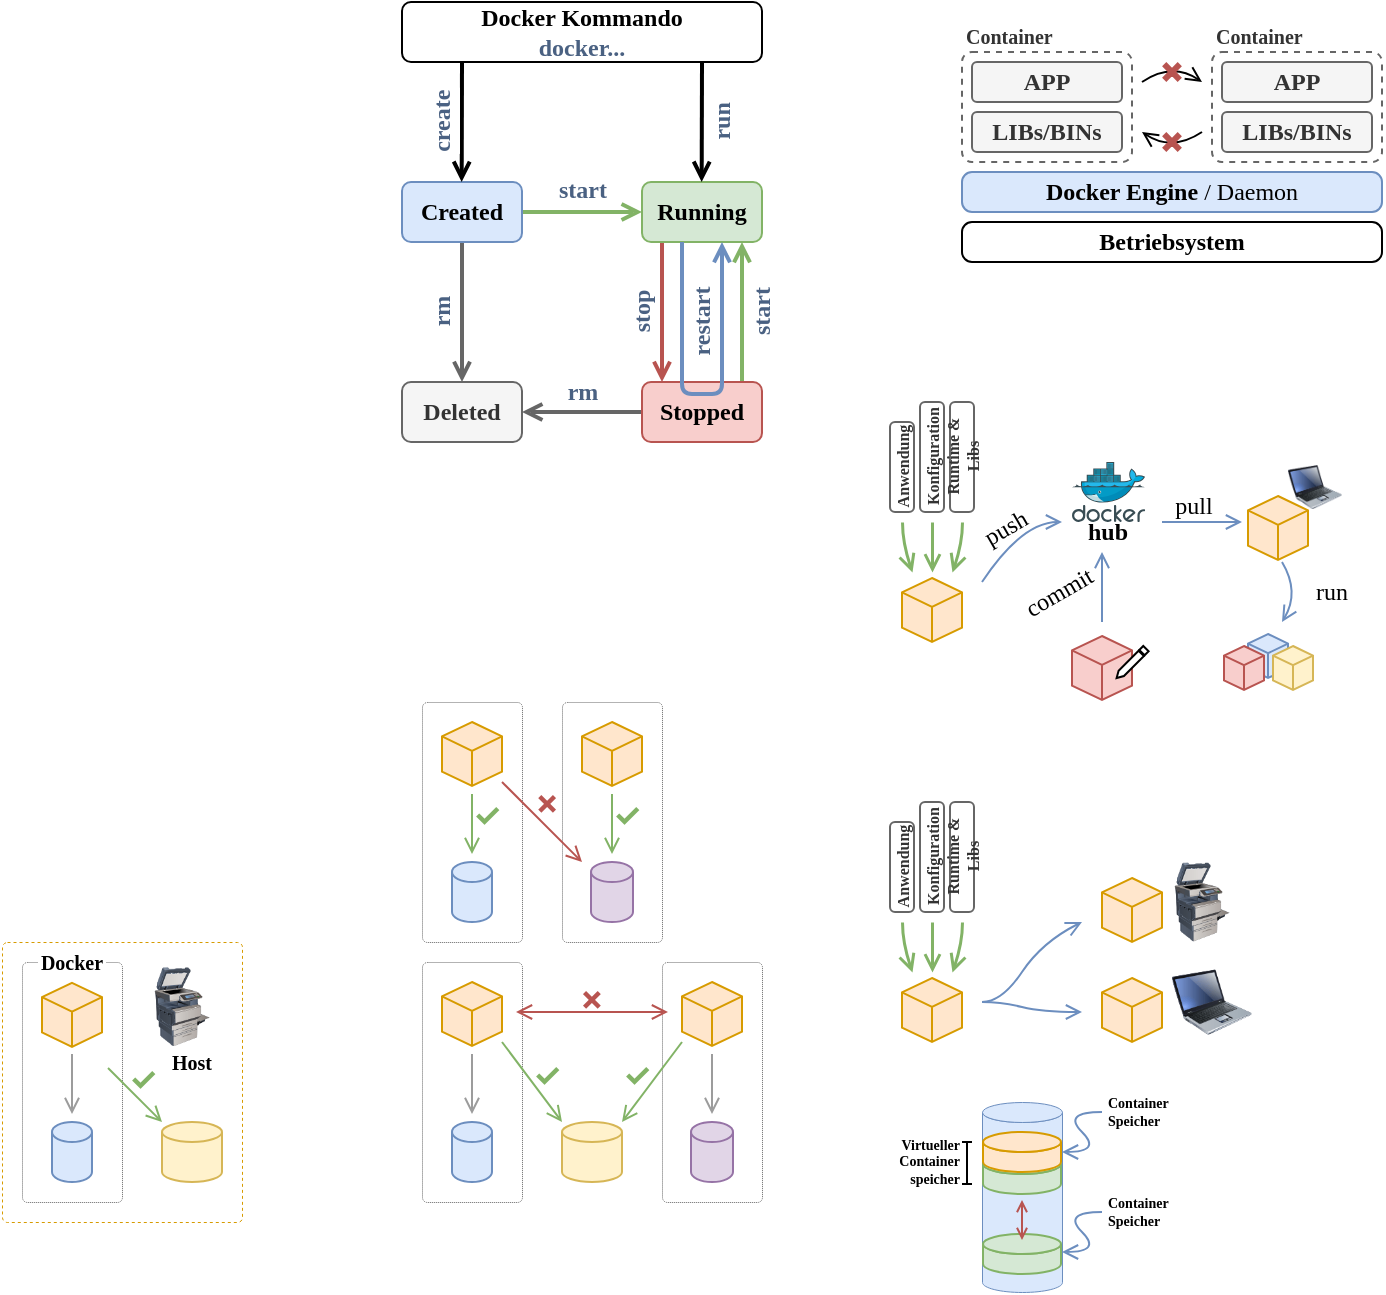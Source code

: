 <mxfile version="22.1.2" type="device">
  <diagram name="Page-1" id="T9DbqQ0l3a-wbazNzE9M">
    <mxGraphModel dx="199" dy="188" grid="1" gridSize="10" guides="1" tooltips="1" connect="1" arrows="1" fold="1" page="1" pageScale="1" pageWidth="827" pageHeight="1169" math="0" shadow="0">
      <root>
        <mxCell id="0" />
        <mxCell id="1" parent="0" />
        <mxCell id="4AjegcN65vs8UPVnFzmF-49" value="" style="rounded=1;whiteSpace=wrap;html=1;absoluteArcSize=1;arcSize=5;fillColor=none;fontColor=#333333;strokeColor=#666666;dashed=1;dashPattern=1 1;strokeWidth=0.5;" parent="1" vertex="1">
          <mxGeometry x="320" y="470" width="50" height="120" as="geometry" />
        </mxCell>
        <mxCell id="4AjegcN65vs8UPVnFzmF-50" value="" style="rounded=1;whiteSpace=wrap;html=1;absoluteArcSize=1;arcSize=5;fillColor=none;fontColor=#333333;strokeColor=#666666;dashed=1;dashPattern=1 1;strokeWidth=0.5;" parent="1" vertex="1">
          <mxGeometry x="390" y="470" width="50" height="120" as="geometry" />
        </mxCell>
        <mxCell id="o9zueM5k1hmuHPY0Ogje-10" value="&lt;b style=&quot;font-size: 12px;&quot;&gt;rm&lt;/b&gt;" style="edgeStyle=orthogonalEdgeStyle;shape=connector;rounded=0;orthogonalLoop=1;jettySize=auto;html=1;labelBackgroundColor=default;strokeColor=#666666;align=center;verticalAlign=middle;fontFamily=Inconsolata;fontSize=12;fontColor=#4A6182;endArrow=open;endFill=0;horizontal=0;strokeWidth=2;labelBorderColor=#FFFFFF;fillColor=#f5f5f5;" parent="1" source="o9zueM5k1hmuHPY0Ogje-4" target="o9zueM5k1hmuHPY0Ogje-6" edge="1">
          <mxGeometry y="-10" relative="1" as="geometry">
            <mxPoint as="offset" />
          </mxGeometry>
        </mxCell>
        <mxCell id="o9zueM5k1hmuHPY0Ogje-11" value="&lt;b style=&quot;font-size: 12px;&quot;&gt;start&lt;/b&gt;" style="edgeStyle=orthogonalEdgeStyle;shape=connector;rounded=0;orthogonalLoop=1;jettySize=auto;html=1;labelBackgroundColor=default;strokeColor=#82b366;align=center;verticalAlign=middle;fontFamily=Inconsolata;fontSize=12;fontColor=#4A6182;endArrow=open;endFill=0;strokeWidth=2;labelBorderColor=#FFFFFF;fillColor=#d5e8d4;" parent="1" source="o9zueM5k1hmuHPY0Ogje-4" target="o9zueM5k1hmuHPY0Ogje-5" edge="1">
          <mxGeometry y="11" relative="1" as="geometry">
            <mxPoint as="offset" />
          </mxGeometry>
        </mxCell>
        <mxCell id="o9zueM5k1hmuHPY0Ogje-4" value="Created" style="rounded=1;whiteSpace=wrap;html=1;fillColor=#dae8fc;strokeColor=#6c8ebf;fontFamily=Alegreya Sans;fontStyle=1" parent="1" vertex="1">
          <mxGeometry x="310" y="210" width="60" height="30" as="geometry" />
        </mxCell>
        <mxCell id="o9zueM5k1hmuHPY0Ogje-12" value="&lt;b style=&quot;font-size: 12px;&quot;&gt;stop&lt;/b&gt;" style="edgeStyle=orthogonalEdgeStyle;shape=connector;rounded=0;orthogonalLoop=1;jettySize=auto;html=1;labelBackgroundColor=default;strokeColor=#b85450;align=center;verticalAlign=middle;fontFamily=Inconsolata;fontSize=12;fontColor=#4A6182;endArrow=open;endFill=0;strokeWidth=2;horizontal=0;labelBorderColor=#FFFFFF;fillColor=#f8cecc;" parent="1" source="o9zueM5k1hmuHPY0Ogje-5" target="o9zueM5k1hmuHPY0Ogje-7" edge="1">
          <mxGeometry y="-10" relative="1" as="geometry">
            <Array as="points">
              <mxPoint x="440" y="290" />
              <mxPoint x="440" y="290" />
            </Array>
            <mxPoint as="offset" />
          </mxGeometry>
        </mxCell>
        <mxCell id="o9zueM5k1hmuHPY0Ogje-5" value="Running" style="rounded=1;whiteSpace=wrap;html=1;fillColor=#d5e8d4;strokeColor=#82b366;fontFamily=Alegreya Sans;fontStyle=1" parent="1" vertex="1">
          <mxGeometry x="430" y="210" width="60" height="30" as="geometry" />
        </mxCell>
        <mxCell id="o9zueM5k1hmuHPY0Ogje-6" value="Deleted" style="rounded=1;whiteSpace=wrap;html=1;fillColor=#f5f5f5;fontColor=#333333;strokeColor=#666666;fontFamily=Alegreya Sans;fontStyle=1" parent="1" vertex="1">
          <mxGeometry x="310" y="310" width="60" height="30" as="geometry" />
        </mxCell>
        <mxCell id="o9zueM5k1hmuHPY0Ogje-8" value="&lt;font face=&quot;Inconsolata&quot; style=&quot;font-size: 12px;&quot;&gt;rm&lt;/font&gt;" style="edgeStyle=orthogonalEdgeStyle;rounded=0;orthogonalLoop=1;jettySize=auto;html=1;endArrow=open;endFill=0;fontStyle=1;fontColor=#4A6182;fontSize=12;strokeWidth=2;labelBorderColor=#FFFFFF;fillColor=#f5f5f5;strokeColor=#666666;" parent="1" source="o9zueM5k1hmuHPY0Ogje-7" target="o9zueM5k1hmuHPY0Ogje-6" edge="1">
          <mxGeometry y="-10" relative="1" as="geometry">
            <mxPoint as="offset" />
          </mxGeometry>
        </mxCell>
        <mxCell id="o9zueM5k1hmuHPY0Ogje-14" value="&lt;b style=&quot;font-size: 12px;&quot;&gt;start&lt;/b&gt;" style="edgeStyle=orthogonalEdgeStyle;shape=connector;rounded=0;orthogonalLoop=1;jettySize=auto;html=1;labelBackgroundColor=default;strokeColor=#82b366;align=center;verticalAlign=middle;fontFamily=Inconsolata;fontSize=12;fontColor=#4A6182;endArrow=open;endFill=0;strokeWidth=2;horizontal=0;labelBorderColor=#FFFFFF;fillColor=#d5e8d4;" parent="1" source="o9zueM5k1hmuHPY0Ogje-7" target="o9zueM5k1hmuHPY0Ogje-5" edge="1">
          <mxGeometry y="-10" relative="1" as="geometry">
            <Array as="points">
              <mxPoint x="480" y="300" />
              <mxPoint x="480" y="300" />
            </Array>
            <mxPoint as="offset" />
          </mxGeometry>
        </mxCell>
        <mxCell id="o9zueM5k1hmuHPY0Ogje-7" value="Stopped" style="rounded=1;whiteSpace=wrap;html=1;fillColor=#f8cecc;strokeColor=#b85450;fontFamily=Alegreya Sans;fontStyle=1" parent="1" vertex="1">
          <mxGeometry x="430" y="310" width="60" height="30" as="geometry" />
        </mxCell>
        <mxCell id="o9zueM5k1hmuHPY0Ogje-15" value="&lt;b style=&quot;font-size: 12px;&quot;&gt;restart&lt;/b&gt;" style="edgeStyle=orthogonalEdgeStyle;shape=connector;rounded=1;orthogonalLoop=1;jettySize=auto;html=1;labelBackgroundColor=none;strokeColor=#6c8ebf;align=center;verticalAlign=middle;fontFamily=Inconsolata;fontSize=12;fontColor=#4A6182;endArrow=open;endFill=0;arcSize=10;horizontal=0;fillColor=#dae8fc;strokeWidth=2;labelBorderColor=#FFFFFF;" parent="1" edge="1">
          <mxGeometry x="0.535" y="10" relative="1" as="geometry">
            <mxPoint x="450" y="240" as="sourcePoint" />
            <mxPoint x="470" y="240" as="targetPoint" />
            <Array as="points">
              <mxPoint x="450" y="316" />
              <mxPoint x="470" y="316" />
            </Array>
            <mxPoint as="offset" />
          </mxGeometry>
        </mxCell>
        <mxCell id="o9zueM5k1hmuHPY0Ogje-17" value="&lt;b style=&quot;font-size: 12px;&quot;&gt;create&lt;/b&gt;" style="shape=connector;rounded=0;orthogonalLoop=1;jettySize=auto;html=1;labelBackgroundColor=default;strokeColor=default;align=center;verticalAlign=middle;fontFamily=Inconsolata;fontSize=12;fontColor=#4A6182;endArrow=open;endFill=0;horizontal=0;strokeWidth=2;labelBorderColor=#FFFFFF;" parent="1" edge="1">
          <mxGeometry x="0.001" y="-10" relative="1" as="geometry">
            <mxPoint x="340" y="150" as="sourcePoint" />
            <mxPoint x="339.83" y="210" as="targetPoint" />
            <mxPoint as="offset" />
          </mxGeometry>
        </mxCell>
        <mxCell id="o9zueM5k1hmuHPY0Ogje-18" value="&lt;b style=&quot;font-size: 12px;&quot;&gt;run&lt;/b&gt;" style="shape=connector;rounded=0;orthogonalLoop=1;jettySize=auto;html=1;labelBackgroundColor=default;strokeColor=default;align=center;verticalAlign=middle;fontFamily=Inconsolata;fontSize=12;fontColor=#4A6182;endArrow=open;endFill=0;horizontal=0;strokeWidth=2;labelBorderColor=#FFFFFF;" parent="1" edge="1">
          <mxGeometry x="-0.001" y="10" relative="1" as="geometry">
            <mxPoint x="460" y="150" as="sourcePoint" />
            <mxPoint x="459.83" y="210" as="targetPoint" />
            <mxPoint as="offset" />
          </mxGeometry>
        </mxCell>
        <mxCell id="o9zueM5k1hmuHPY0Ogje-19" value="Docker Kommando&lt;br&gt;&lt;font color=&quot;#4a6182&quot; style=&quot;&quot; face=&quot;Inconsolata&quot;&gt;docker...&lt;/font&gt;" style="rounded=1;whiteSpace=wrap;html=1;fontStyle=1;fontFamily=Alegreya Sans;" parent="1" vertex="1">
          <mxGeometry x="310" y="120" width="180" height="30" as="geometry" />
        </mxCell>
        <mxCell id="-vL8mmux3KOwtyKGyGx7-1" value="Docker Engine&lt;span style=&quot;font-weight: normal;&quot;&gt; / Daemon&lt;/span&gt;" style="rounded=1;whiteSpace=wrap;html=1;fontStyle=1;fontFamily=Alegreya Sans;absoluteArcSize=1;arcSize=10;fillColor=#dae8fc;strokeColor=#6c8ebf;" parent="1" vertex="1">
          <mxGeometry x="590" y="205" width="210" height="20" as="geometry" />
        </mxCell>
        <mxCell id="-vL8mmux3KOwtyKGyGx7-4" value="Betriebsystem" style="rounded=1;whiteSpace=wrap;html=1;fontStyle=1;fontFamily=Alegreya Sans;absoluteArcSize=1;arcSize=10;" parent="1" vertex="1">
          <mxGeometry x="590" y="230" width="210" height="20" as="geometry" />
        </mxCell>
        <mxCell id="-vL8mmux3KOwtyKGyGx7-7" value="Container" style="rounded=1;whiteSpace=wrap;html=1;fontStyle=1;fontFamily=Alegreya Sans;absoluteArcSize=1;arcSize=10;fillColor=none;fontColor=#333333;strokeColor=#666666;dashed=1;align=left;verticalAlign=top;spacingBottom=0;spacingTop=-20;fontSize=10;" parent="1" vertex="1">
          <mxGeometry x="715" y="145" width="85" height="55" as="geometry" />
        </mxCell>
        <mxCell id="-vL8mmux3KOwtyKGyGx7-8" value="APP" style="rounded=1;whiteSpace=wrap;html=1;fontStyle=1;fontFamily=Alegreya Sans;absoluteArcSize=1;arcSize=5;fillColor=#f5f5f5;strokeColor=#666666;fontColor=#333333;" parent="1" vertex="1">
          <mxGeometry x="720" y="150" width="75" height="20" as="geometry" />
        </mxCell>
        <mxCell id="-vL8mmux3KOwtyKGyGx7-9" value="LIBs/BINs" style="rounded=1;whiteSpace=wrap;html=1;fontStyle=1;fontFamily=Alegreya Sans;absoluteArcSize=1;arcSize=5;fillColor=#f5f5f5;strokeColor=#666666;fontColor=#333333;" parent="1" vertex="1">
          <mxGeometry x="720" y="175" width="75" height="20" as="geometry" />
        </mxCell>
        <mxCell id="-vL8mmux3KOwtyKGyGx7-18" value="Container" style="rounded=1;whiteSpace=wrap;html=1;fontStyle=1;fontFamily=Alegreya Sans;absoluteArcSize=1;arcSize=10;fillColor=none;fontColor=#333333;strokeColor=#666666;dashed=1;align=left;verticalAlign=top;spacingBottom=0;spacingTop=-20;fontSize=10;" parent="1" vertex="1">
          <mxGeometry x="590" y="145" width="85" height="55" as="geometry" />
        </mxCell>
        <mxCell id="-vL8mmux3KOwtyKGyGx7-19" value="APP" style="rounded=1;whiteSpace=wrap;html=1;fontStyle=1;fontFamily=Alegreya Sans;absoluteArcSize=1;arcSize=5;fillColor=#f5f5f5;strokeColor=#666666;fontColor=#333333;" parent="1" vertex="1">
          <mxGeometry x="595" y="150" width="75" height="20" as="geometry" />
        </mxCell>
        <mxCell id="-vL8mmux3KOwtyKGyGx7-20" value="LIBs/BINs" style="rounded=1;whiteSpace=wrap;html=1;fontStyle=1;fontFamily=Alegreya Sans;absoluteArcSize=1;arcSize=5;fillColor=#f5f5f5;strokeColor=#666666;fontColor=#333333;" parent="1" vertex="1">
          <mxGeometry x="595" y="175" width="75" height="20" as="geometry" />
        </mxCell>
        <mxCell id="-vL8mmux3KOwtyKGyGx7-21" value="" style="endArrow=open;html=1;endFill=0;curved=1;" parent="1" edge="1">
          <mxGeometry width="50" height="50" relative="1" as="geometry">
            <mxPoint x="680" y="160" as="sourcePoint" />
            <mxPoint x="710" y="160" as="targetPoint" />
            <Array as="points">
              <mxPoint x="695" y="150" />
            </Array>
          </mxGeometry>
        </mxCell>
        <mxCell id="-vL8mmux3KOwtyKGyGx7-22" value="" style="endArrow=open;html=1;endFill=0;curved=1;" parent="1" edge="1">
          <mxGeometry width="50" height="50" relative="1" as="geometry">
            <mxPoint x="710" y="185" as="sourcePoint" />
            <mxPoint x="680" y="185" as="targetPoint" />
            <Array as="points">
              <mxPoint x="695" y="195" />
            </Array>
          </mxGeometry>
        </mxCell>
        <mxCell id="-vL8mmux3KOwtyKGyGx7-24" value="" style="shape=cross;whiteSpace=wrap;html=1;fillColor=#B85450;strokeColor=#B85450;rotation=-45;" parent="1" vertex="1">
          <mxGeometry x="690" y="150" width="10" height="10" as="geometry" />
        </mxCell>
        <mxCell id="-vL8mmux3KOwtyKGyGx7-25" value="" style="shape=cross;whiteSpace=wrap;html=1;fillColor=#B85450;strokeColor=#B85450;rotation=-45;" parent="1" vertex="1">
          <mxGeometry x="690" y="185" width="10" height="10" as="geometry" />
        </mxCell>
        <mxCell id="-vL8mmux3KOwtyKGyGx7-26" value="" style="html=1;whiteSpace=wrap;shape=isoCube2;backgroundOutline=1;isoAngle=15;fillColor=#ffe6cc;strokeColor=#d79b00;" parent="1" vertex="1">
          <mxGeometry x="560" y="408" width="30" height="32" as="geometry" />
        </mxCell>
        <mxCell id="-vL8mmux3KOwtyKGyGx7-31" value="" style="endArrow=open;html=1;endFill=0;curved=1;fillColor=#d5e8d4;strokeColor=#82b366;strokeWidth=1.5;" parent="1" edge="1">
          <mxGeometry width="50" height="50" relative="1" as="geometry">
            <mxPoint x="560" y="380" as="sourcePoint" />
            <mxPoint x="565" y="405" as="targetPoint" />
            <Array as="points">
              <mxPoint x="560" y="390" />
            </Array>
          </mxGeometry>
        </mxCell>
        <mxCell id="-vL8mmux3KOwtyKGyGx7-32" value="" style="endArrow=open;html=1;endFill=0;curved=1;fillColor=#d5e8d4;strokeColor=#82b366;strokeWidth=1.5;" parent="1" edge="1">
          <mxGeometry width="50" height="50" relative="1" as="geometry">
            <mxPoint x="575" y="380" as="sourcePoint" />
            <mxPoint x="575" y="405" as="targetPoint" />
            <Array as="points" />
          </mxGeometry>
        </mxCell>
        <mxCell id="-vL8mmux3KOwtyKGyGx7-33" value="" style="endArrow=open;html=1;endFill=0;curved=1;fillColor=#d5e8d4;strokeColor=#82b366;strokeWidth=1.5;" parent="1" edge="1">
          <mxGeometry width="50" height="50" relative="1" as="geometry">
            <mxPoint x="590" y="380" as="sourcePoint" />
            <mxPoint x="585" y="405" as="targetPoint" />
            <Array as="points">
              <mxPoint x="590" y="390" />
            </Array>
          </mxGeometry>
        </mxCell>
        <mxCell id="-vL8mmux3KOwtyKGyGx7-35" value="Anwendung" style="rounded=1;whiteSpace=wrap;html=1;fontStyle=1;fontFamily=Alegreya Sans;absoluteArcSize=1;arcSize=5;direction=south;horizontal=0;fontSize=8;fillColor=default;fontColor=#333333;strokeColor=#666666;" parent="1" vertex="1">
          <mxGeometry x="554" y="330" width="12" height="45" as="geometry" />
        </mxCell>
        <mxCell id="-vL8mmux3KOwtyKGyGx7-36" value="Konfiguration" style="rounded=1;whiteSpace=wrap;html=1;fontStyle=1;fontFamily=Alegreya Sans;absoluteArcSize=1;arcSize=5;direction=south;horizontal=0;fontSize=8;fillColor=default;fontColor=#333333;strokeColor=#666666;" parent="1" vertex="1">
          <mxGeometry x="569" y="320" width="12" height="55" as="geometry" />
        </mxCell>
        <mxCell id="-vL8mmux3KOwtyKGyGx7-37" value="Runtime &amp;amp; Libs" style="rounded=1;whiteSpace=wrap;html=1;fontStyle=1;fontFamily=Alegreya Sans;absoluteArcSize=1;arcSize=5;direction=south;horizontal=0;fontSize=8;fillColor=default;fontColor=#333333;strokeColor=#666666;verticalAlign=middle;" parent="1" vertex="1">
          <mxGeometry x="584" y="320" width="12" height="55" as="geometry" />
        </mxCell>
        <mxCell id="-vL8mmux3KOwtyKGyGx7-34" value="" style="endArrow=open;html=1;endFill=0;curved=1;fillColor=#dae8fc;strokeColor=#6c8ebf;strokeWidth=1;fontFamily=Inconsolata;fontStyle=0;labelBackgroundColor=none;" parent="1" edge="1">
          <mxGeometry x="0.088" y="8" width="50" height="50" relative="1" as="geometry">
            <mxPoint x="600" y="410" as="sourcePoint" />
            <mxPoint x="640" y="380" as="targetPoint" />
            <Array as="points">
              <mxPoint x="620" y="380" />
            </Array>
            <mxPoint as="offset" />
          </mxGeometry>
        </mxCell>
        <mxCell id="4AjegcN65vs8UPVnFzmF-2" value="" style="html=1;whiteSpace=wrap;shape=isoCube2;backgroundOutline=1;isoAngle=15;fillColor=#f8cecc;strokeColor=#b85450;" parent="1" vertex="1">
          <mxGeometry x="645" y="437" width="30" height="32" as="geometry" />
        </mxCell>
        <mxCell id="4AjegcN65vs8UPVnFzmF-8" value="" style="html=1;whiteSpace=wrap;shape=isoCube2;backgroundOutline=1;isoAngle=15;fillColor=#dae8fc;strokeColor=#6c8ebf;" parent="1" vertex="1">
          <mxGeometry x="733" y="436" width="20" height="22" as="geometry" />
        </mxCell>
        <mxCell id="4AjegcN65vs8UPVnFzmF-9" value="" style="html=1;whiteSpace=wrap;shape=isoCube2;backgroundOutline=1;isoAngle=15;fillColor=#f8cecc;strokeColor=#b85450;" parent="1" vertex="1">
          <mxGeometry x="721" y="442" width="20" height="22" as="geometry" />
        </mxCell>
        <mxCell id="4AjegcN65vs8UPVnFzmF-10" value="" style="html=1;whiteSpace=wrap;shape=isoCube2;backgroundOutline=1;isoAngle=15;fillColor=#fff2cc;strokeColor=#d6b656;" parent="1" vertex="1">
          <mxGeometry x="745.5" y="442" width="20" height="22" as="geometry" />
        </mxCell>
        <mxCell id="4AjegcN65vs8UPVnFzmF-11" value="" style="endArrow=open;html=1;endFill=0;curved=1;fillColor=#dae8fc;strokeColor=#6c8ebf;strokeWidth=1;" parent="1" edge="1">
          <mxGeometry width="50" height="50" relative="1" as="geometry">
            <mxPoint x="660" y="430" as="sourcePoint" />
            <mxPoint x="660" y="395" as="targetPoint" />
            <Array as="points" />
          </mxGeometry>
        </mxCell>
        <mxCell id="4AjegcN65vs8UPVnFzmF-12" value="" style="image;sketch=0;aspect=fixed;html=1;points=[];align=center;fontSize=12;image=img/lib/mscae/Docker.svg;" parent="1" vertex="1">
          <mxGeometry x="645" y="350" width="36.59" height="30" as="geometry" />
        </mxCell>
        <mxCell id="4AjegcN65vs8UPVnFzmF-16" value="push" style="text;html=1;strokeColor=none;fillColor=none;align=center;verticalAlign=middle;whiteSpace=wrap;rounded=0;rotation=-30;fontFamily=Inconsolata;" parent="1" vertex="1">
          <mxGeometry x="597" y="378" width="30" height="10" as="geometry" />
        </mxCell>
        <mxCell id="4AjegcN65vs8UPVnFzmF-17" value="" style="html=1;dashed=0;aspect=fixed;verticalLabelPosition=bottom;verticalAlign=top;align=center;shape=mxgraph.gmdl.edit;shadow=0;sketch=0;" parent="1" vertex="1">
          <mxGeometry x="667.3" y="442" width="16" height="16" as="geometry" />
        </mxCell>
        <mxCell id="4AjegcN65vs8UPVnFzmF-18" value="commit" style="text;html=1;strokeColor=none;fillColor=none;align=center;verticalAlign=middle;whiteSpace=wrap;rounded=0;rotation=-30;fontFamily=Inconsolata;" parent="1" vertex="1">
          <mxGeometry x="620.47" y="409.75" width="37" height="10" as="geometry" />
        </mxCell>
        <mxCell id="4AjegcN65vs8UPVnFzmF-19" value="" style="html=1;whiteSpace=wrap;shape=isoCube2;backgroundOutline=1;isoAngle=15;fillColor=#ffe6cc;strokeColor=#d79b00;" parent="1" vertex="1">
          <mxGeometry x="733" y="367" width="30" height="32" as="geometry" />
        </mxCell>
        <mxCell id="4AjegcN65vs8UPVnFzmF-20" value="" style="endArrow=open;html=1;endFill=0;curved=1;fillColor=#dae8fc;strokeColor=#6c8ebf;strokeWidth=1;fontFamily=Inconsolata;fontStyle=0;labelBackgroundColor=none;" parent="1" edge="1">
          <mxGeometry x="0.088" y="8" width="50" height="50" relative="1" as="geometry">
            <mxPoint x="690" y="380" as="sourcePoint" />
            <mxPoint x="730" y="380" as="targetPoint" />
            <Array as="points" />
            <mxPoint as="offset" />
          </mxGeometry>
        </mxCell>
        <mxCell id="4AjegcN65vs8UPVnFzmF-21" value="pull" style="text;html=1;strokeColor=none;fillColor=none;align=center;verticalAlign=middle;whiteSpace=wrap;rounded=0;rotation=0;fontFamily=Inconsolata;" parent="1" vertex="1">
          <mxGeometry x="691" y="367" width="30" height="10" as="geometry" />
        </mxCell>
        <mxCell id="4AjegcN65vs8UPVnFzmF-22" value="hub" style="text;html=1;strokeColor=none;fillColor=none;align=center;verticalAlign=middle;whiteSpace=wrap;rounded=0;rotation=0;fontFamily=Inconsolata;fontStyle=1" parent="1" vertex="1">
          <mxGeometry x="648.3" y="380" width="30" height="10" as="geometry" />
        </mxCell>
        <mxCell id="4AjegcN65vs8UPVnFzmF-25" value="" style="image;html=1;image=img/lib/clip_art/computers/Laptop_128x128.png" parent="1" vertex="1">
          <mxGeometry x="753" y="350" width="27" height="25" as="geometry" />
        </mxCell>
        <mxCell id="4AjegcN65vs8UPVnFzmF-26" value="" style="endArrow=open;html=1;endFill=0;curved=1;fillColor=#dae8fc;strokeColor=#6c8ebf;strokeWidth=1;fontFamily=Inconsolata;fontStyle=0;labelBackgroundColor=none;" parent="1" edge="1">
          <mxGeometry x="0.088" y="8" width="50" height="50" relative="1" as="geometry">
            <mxPoint x="750" y="400" as="sourcePoint" />
            <mxPoint x="750" y="430" as="targetPoint" />
            <Array as="points">
              <mxPoint x="759" y="415" />
            </Array>
            <mxPoint as="offset" />
          </mxGeometry>
        </mxCell>
        <mxCell id="4AjegcN65vs8UPVnFzmF-27" value="run" style="text;html=1;strokeColor=none;fillColor=none;align=center;verticalAlign=middle;whiteSpace=wrap;rounded=0;rotation=0;fontFamily=Inconsolata;" parent="1" vertex="1">
          <mxGeometry x="760" y="409.75" width="30" height="10" as="geometry" />
        </mxCell>
        <mxCell id="4AjegcN65vs8UPVnFzmF-28" value="" style="html=1;whiteSpace=wrap;shape=isoCube2;backgroundOutline=1;isoAngle=15;fillColor=#ffe6cc;strokeColor=#d79b00;" parent="1" vertex="1">
          <mxGeometry x="330" y="480" width="30" height="32" as="geometry" />
        </mxCell>
        <mxCell id="4AjegcN65vs8UPVnFzmF-30" value="" style="strokeWidth=1;html=1;shape=mxgraph.flowchart.database;whiteSpace=wrap;fillColor=#dae8fc;strokeColor=#6c8ebf;" parent="1" vertex="1">
          <mxGeometry x="335" y="550" width="20" height="30" as="geometry" />
        </mxCell>
        <mxCell id="4AjegcN65vs8UPVnFzmF-31" value="" style="strokeWidth=1;html=1;shape=mxgraph.flowchart.database;whiteSpace=wrap;fillColor=#e1d5e7;strokeColor=#9673a6;" parent="1" vertex="1">
          <mxGeometry x="404.5" y="550" width="21" height="30" as="geometry" />
        </mxCell>
        <mxCell id="4AjegcN65vs8UPVnFzmF-32" value="" style="html=1;whiteSpace=wrap;shape=isoCube2;backgroundOutline=1;isoAngle=15;fillColor=#ffe6cc;strokeColor=#d79b00;" parent="1" vertex="1">
          <mxGeometry x="400" y="480" width="30" height="32" as="geometry" />
        </mxCell>
        <mxCell id="4AjegcN65vs8UPVnFzmF-34" value="" style="endArrow=open;html=1;endFill=0;curved=1;fillColor=#f8cecc;strokeColor=#B85450;strokeWidth=1;" parent="1" edge="1">
          <mxGeometry width="50" height="50" relative="1" as="geometry">
            <mxPoint x="360" y="510" as="sourcePoint" />
            <mxPoint x="400" y="550" as="targetPoint" />
            <Array as="points" />
          </mxGeometry>
        </mxCell>
        <mxCell id="4AjegcN65vs8UPVnFzmF-37" value="" style="endArrow=open;html=1;endFill=0;curved=1;fillColor=#d5e8d4;strokeColor=#82b366;strokeWidth=1;" parent="1" edge="1">
          <mxGeometry width="50" height="50" relative="1" as="geometry">
            <mxPoint x="345" y="516" as="sourcePoint" />
            <mxPoint x="345" y="546" as="targetPoint" />
            <Array as="points" />
          </mxGeometry>
        </mxCell>
        <mxCell id="4AjegcN65vs8UPVnFzmF-38" value="" style="endArrow=open;html=1;endFill=0;curved=1;fillColor=#d5e8d4;strokeColor=#82B366;strokeWidth=1;" parent="1" edge="1">
          <mxGeometry width="50" height="50" relative="1" as="geometry">
            <mxPoint x="415" y="516" as="sourcePoint" />
            <mxPoint x="415" y="546" as="targetPoint" />
            <Array as="points" />
          </mxGeometry>
        </mxCell>
        <mxCell id="4AjegcN65vs8UPVnFzmF-43" value="&lt;div class=&quot;preview&quot; style=&quot;font-size: 16px;&quot;&gt;&lt;b style=&quot;font-size: 16px;&quot;&gt;✓&lt;/b&gt;&lt;/div&gt;" style="text;html=1;strokeColor=none;fillColor=none;align=center;verticalAlign=middle;whiteSpace=wrap;rounded=0;fontFamily=Inter;labelBorderColor=none;fontColor=#82B366;fontSize=16;" parent="1" vertex="1">
          <mxGeometry x="415" y="516" width="15" height="20" as="geometry" />
        </mxCell>
        <mxCell id="4AjegcN65vs8UPVnFzmF-47" value="&lt;div class=&quot;preview&quot; style=&quot;font-size: 16px;&quot;&gt;✗&lt;br&gt;&lt;/div&gt;" style="text;html=1;strokeColor=none;fillColor=none;align=center;verticalAlign=middle;whiteSpace=wrap;rounded=0;fontFamily=Inter;labelBorderColor=none;fontColor=#B85450;fontSize=16;fontStyle=1" parent="1" vertex="1">
          <mxGeometry x="375" y="510" width="15" height="20" as="geometry" />
        </mxCell>
        <mxCell id="4AjegcN65vs8UPVnFzmF-48" value="&lt;div class=&quot;preview&quot; style=&quot;font-size: 16px;&quot;&gt;&lt;b style=&quot;font-size: 16px;&quot;&gt;✓&lt;/b&gt;&lt;/div&gt;" style="text;html=1;strokeColor=none;fillColor=none;align=center;verticalAlign=middle;whiteSpace=wrap;rounded=0;fontFamily=Inter;labelBorderColor=none;fontColor=#82B366;fontSize=16;" parent="1" vertex="1">
          <mxGeometry x="345" y="516" width="15" height="20" as="geometry" />
        </mxCell>
        <mxCell id="4AjegcN65vs8UPVnFzmF-63" value="" style="rounded=1;whiteSpace=wrap;html=1;absoluteArcSize=1;arcSize=5;fillColor=none;fontColor=#333333;strokeColor=#666666;dashed=1;dashPattern=1 1;strokeWidth=0.5;" parent="1" vertex="1">
          <mxGeometry x="320" y="600" width="50" height="120" as="geometry" />
        </mxCell>
        <mxCell id="4AjegcN65vs8UPVnFzmF-64" value="" style="rounded=1;whiteSpace=wrap;html=1;absoluteArcSize=1;arcSize=5;fillColor=none;fontColor=#333333;strokeColor=#666666;dashed=1;dashPattern=1 1;strokeWidth=0.5;" parent="1" vertex="1">
          <mxGeometry x="440" y="600" width="50" height="120" as="geometry" />
        </mxCell>
        <mxCell id="4AjegcN65vs8UPVnFzmF-65" value="" style="html=1;whiteSpace=wrap;shape=isoCube2;backgroundOutline=1;isoAngle=15;fillColor=#ffe6cc;strokeColor=#d79b00;" parent="1" vertex="1">
          <mxGeometry x="330" y="610" width="30" height="32" as="geometry" />
        </mxCell>
        <mxCell id="4AjegcN65vs8UPVnFzmF-66" value="" style="strokeWidth=1;html=1;shape=mxgraph.flowchart.database;whiteSpace=wrap;fillColor=#dae8fc;strokeColor=#6c8ebf;" parent="1" vertex="1">
          <mxGeometry x="335" y="680" width="20" height="30" as="geometry" />
        </mxCell>
        <mxCell id="4AjegcN65vs8UPVnFzmF-67" value="" style="strokeWidth=1;html=1;shape=mxgraph.flowchart.database;whiteSpace=wrap;fillColor=#e1d5e7;strokeColor=#9673a6;" parent="1" vertex="1">
          <mxGeometry x="454.5" y="680" width="21" height="30" as="geometry" />
        </mxCell>
        <mxCell id="4AjegcN65vs8UPVnFzmF-68" value="" style="html=1;whiteSpace=wrap;shape=isoCube2;backgroundOutline=1;isoAngle=15;fillColor=#ffe6cc;strokeColor=#d79b00;" parent="1" vertex="1">
          <mxGeometry x="450" y="610" width="30" height="32" as="geometry" />
        </mxCell>
        <mxCell id="4AjegcN65vs8UPVnFzmF-69" value="" style="endArrow=open;html=1;endFill=0;curved=1;fillColor=#f8cecc;strokeColor=#B85450;strokeWidth=1;startArrow=open;startFill=0;" parent="1" edge="1">
          <mxGeometry width="50" height="50" relative="1" as="geometry">
            <mxPoint x="367" y="625" as="sourcePoint" />
            <mxPoint x="443" y="625" as="targetPoint" />
            <Array as="points" />
          </mxGeometry>
        </mxCell>
        <mxCell id="4AjegcN65vs8UPVnFzmF-70" value="" style="endArrow=open;html=1;endFill=0;curved=1;strokeWidth=1;fillColor=#f5f5f5;strokeColor=#9C9C9C;" parent="1" edge="1">
          <mxGeometry width="50" height="50" relative="1" as="geometry">
            <mxPoint x="345" y="646" as="sourcePoint" />
            <mxPoint x="345" y="676" as="targetPoint" />
            <Array as="points" />
          </mxGeometry>
        </mxCell>
        <mxCell id="4AjegcN65vs8UPVnFzmF-71" value="" style="endArrow=open;html=1;endFill=0;curved=1;strokeWidth=1;fillColor=#f5f5f5;strokeColor=#9C9C9C;" parent="1" edge="1">
          <mxGeometry width="50" height="50" relative="1" as="geometry">
            <mxPoint x="465" y="646" as="sourcePoint" />
            <mxPoint x="465" y="676" as="targetPoint" />
            <Array as="points" />
          </mxGeometry>
        </mxCell>
        <mxCell id="4AjegcN65vs8UPVnFzmF-73" value="&lt;div class=&quot;preview&quot; style=&quot;font-size: 16px;&quot;&gt;✗&lt;br&gt;&lt;/div&gt;" style="text;html=1;strokeColor=none;fillColor=none;align=center;verticalAlign=middle;whiteSpace=wrap;rounded=0;fontFamily=Inter;labelBorderColor=none;fontColor=#B85450;fontSize=16;fontStyle=1" parent="1" vertex="1">
          <mxGeometry x="390" y="610" width="30" height="15" as="geometry" />
        </mxCell>
        <mxCell id="4AjegcN65vs8UPVnFzmF-75" value="" style="strokeWidth=1;html=1;shape=mxgraph.flowchart.database;whiteSpace=wrap;fillColor=#fff2cc;strokeColor=#d6b656;" parent="1" vertex="1">
          <mxGeometry x="390" y="680" width="30" height="30" as="geometry" />
        </mxCell>
        <mxCell id="4AjegcN65vs8UPVnFzmF-76" value="" style="endArrow=open;html=1;endFill=0;curved=1;fillColor=#d5e8d4;strokeColor=#82B366;strokeWidth=1;" parent="1" edge="1">
          <mxGeometry width="50" height="50" relative="1" as="geometry">
            <mxPoint x="450" y="640" as="sourcePoint" />
            <mxPoint x="420" y="680" as="targetPoint" />
            <Array as="points" />
          </mxGeometry>
        </mxCell>
        <mxCell id="4AjegcN65vs8UPVnFzmF-77" value="&lt;div class=&quot;preview&quot; style=&quot;font-size: 16px;&quot;&gt;&lt;b style=&quot;font-size: 16px;&quot;&gt;✓&lt;/b&gt;&lt;/div&gt;" style="text;html=1;strokeColor=none;fillColor=none;align=center;verticalAlign=middle;whiteSpace=wrap;rounded=0;fontFamily=Inter;labelBorderColor=none;fontColor=#82B366;fontSize=16;" parent="1" vertex="1">
          <mxGeometry x="420" y="646" width="15" height="20" as="geometry" />
        </mxCell>
        <mxCell id="4AjegcN65vs8UPVnFzmF-78" value="" style="endArrow=open;html=1;endFill=0;curved=1;fillColor=#d5e8d4;strokeColor=#82B366;strokeWidth=1;" parent="1" edge="1">
          <mxGeometry width="50" height="50" relative="1" as="geometry">
            <mxPoint x="360" y="640" as="sourcePoint" />
            <mxPoint x="390" y="680" as="targetPoint" />
            <Array as="points" />
          </mxGeometry>
        </mxCell>
        <mxCell id="4AjegcN65vs8UPVnFzmF-79" value="&lt;div class=&quot;preview&quot; style=&quot;font-size: 16px;&quot;&gt;&lt;b style=&quot;font-size: 16px;&quot;&gt;✓&lt;/b&gt;&lt;/div&gt;" style="text;html=1;strokeColor=none;fillColor=none;align=center;verticalAlign=middle;whiteSpace=wrap;rounded=0;fontFamily=Inter;labelBorderColor=none;fontColor=#82B366;fontSize=16;" parent="1" vertex="1">
          <mxGeometry x="375" y="646" width="15" height="20" as="geometry" />
        </mxCell>
        <mxCell id="LdmHQzZBvSAUZZFytEUv-1" value="" style="html=1;whiteSpace=wrap;shape=isoCube2;backgroundOutline=1;isoAngle=15;fillColor=#ffe6cc;strokeColor=#d79b00;" parent="1" vertex="1">
          <mxGeometry x="560" y="608" width="30" height="32" as="geometry" />
        </mxCell>
        <mxCell id="LdmHQzZBvSAUZZFytEUv-2" value="" style="endArrow=open;html=1;endFill=0;curved=1;fillColor=#d5e8d4;strokeColor=#82b366;strokeWidth=1.5;" parent="1" edge="1">
          <mxGeometry width="50" height="50" relative="1" as="geometry">
            <mxPoint x="560" y="580" as="sourcePoint" />
            <mxPoint x="565" y="605" as="targetPoint" />
            <Array as="points">
              <mxPoint x="560" y="590" />
            </Array>
          </mxGeometry>
        </mxCell>
        <mxCell id="LdmHQzZBvSAUZZFytEUv-3" value="" style="endArrow=open;html=1;endFill=0;curved=1;fillColor=#d5e8d4;strokeColor=#82b366;strokeWidth=1.5;" parent="1" edge="1">
          <mxGeometry width="50" height="50" relative="1" as="geometry">
            <mxPoint x="575" y="580" as="sourcePoint" />
            <mxPoint x="575" y="605" as="targetPoint" />
            <Array as="points" />
          </mxGeometry>
        </mxCell>
        <mxCell id="LdmHQzZBvSAUZZFytEUv-4" value="" style="endArrow=open;html=1;endFill=0;curved=1;fillColor=#d5e8d4;strokeColor=#82b366;strokeWidth=1.5;" parent="1" edge="1">
          <mxGeometry width="50" height="50" relative="1" as="geometry">
            <mxPoint x="590" y="580" as="sourcePoint" />
            <mxPoint x="585" y="605" as="targetPoint" />
            <Array as="points">
              <mxPoint x="590" y="590" />
            </Array>
          </mxGeometry>
        </mxCell>
        <mxCell id="LdmHQzZBvSAUZZFytEUv-5" value="Anwendung" style="rounded=1;whiteSpace=wrap;html=1;fontStyle=1;fontFamily=Alegreya Sans;absoluteArcSize=1;arcSize=5;direction=south;horizontal=0;fontSize=8;fillColor=default;fontColor=#333333;strokeColor=#666666;" parent="1" vertex="1">
          <mxGeometry x="554" y="530" width="12" height="45" as="geometry" />
        </mxCell>
        <mxCell id="LdmHQzZBvSAUZZFytEUv-6" value="Konfiguration" style="rounded=1;whiteSpace=wrap;html=1;fontStyle=1;fontFamily=Alegreya Sans;absoluteArcSize=1;arcSize=5;direction=south;horizontal=0;fontSize=8;fillColor=default;fontColor=#333333;strokeColor=#666666;" parent="1" vertex="1">
          <mxGeometry x="569" y="520" width="12" height="55" as="geometry" />
        </mxCell>
        <mxCell id="LdmHQzZBvSAUZZFytEUv-7" value="Runtime &amp;amp; Libs" style="rounded=1;whiteSpace=wrap;html=1;fontStyle=1;fontFamily=Alegreya Sans;absoluteArcSize=1;arcSize=5;direction=south;horizontal=0;fontSize=8;fillColor=default;fontColor=#333333;strokeColor=#666666;verticalAlign=middle;" parent="1" vertex="1">
          <mxGeometry x="584" y="520" width="12" height="55" as="geometry" />
        </mxCell>
        <mxCell id="LdmHQzZBvSAUZZFytEUv-8" value="" style="endArrow=open;html=1;endFill=0;curved=1;fillColor=#dae8fc;strokeColor=#6c8ebf;strokeWidth=1;fontFamily=Inconsolata;fontStyle=0;labelBackgroundColor=none;" parent="1" edge="1">
          <mxGeometry x="0.088" y="8" width="50" height="50" relative="1" as="geometry">
            <mxPoint x="600" y="620" as="sourcePoint" />
            <mxPoint x="650" y="580" as="targetPoint" />
            <Array as="points">
              <mxPoint x="610" y="620" />
              <mxPoint x="630" y="590" />
            </Array>
            <mxPoint as="offset" />
          </mxGeometry>
        </mxCell>
        <mxCell id="LdmHQzZBvSAUZZFytEUv-9" value="" style="html=1;whiteSpace=wrap;shape=isoCube2;backgroundOutline=1;isoAngle=15;fillColor=#ffe6cc;strokeColor=#d79b00;" parent="1" vertex="1">
          <mxGeometry x="660" y="558" width="30" height="32" as="geometry" />
        </mxCell>
        <mxCell id="LdmHQzZBvSAUZZFytEUv-10" value="" style="html=1;whiteSpace=wrap;shape=isoCube2;backgroundOutline=1;isoAngle=15;fillColor=#ffe6cc;strokeColor=#d79b00;" parent="1" vertex="1">
          <mxGeometry x="660" y="608" width="30" height="32" as="geometry" />
        </mxCell>
        <mxCell id="LdmHQzZBvSAUZZFytEUv-11" value="" style="image;html=1;image=img/lib/clip_art/computers/Printer_Commercial_128x128.png" parent="1" vertex="1">
          <mxGeometry x="690" y="550" width="40" height="40" as="geometry" />
        </mxCell>
        <mxCell id="LdmHQzZBvSAUZZFytEUv-12" value="" style="image;html=1;image=img/lib/clip_art/computers/Laptop_128x128.png" parent="1" vertex="1">
          <mxGeometry x="695" y="600" width="40" height="40" as="geometry" />
        </mxCell>
        <mxCell id="LdmHQzZBvSAUZZFytEUv-13" value="" style="endArrow=open;html=1;endFill=0;curved=1;fillColor=#dae8fc;strokeColor=#6c8ebf;strokeWidth=1;fontFamily=Inconsolata;fontStyle=0;labelBackgroundColor=none;" parent="1" edge="1">
          <mxGeometry x="0.088" y="8" width="50" height="50" relative="1" as="geometry">
            <mxPoint x="600" y="620" as="sourcePoint" />
            <mxPoint x="650" y="625" as="targetPoint" />
            <Array as="points">
              <mxPoint x="610" y="620" />
              <mxPoint x="630" y="625" />
            </Array>
            <mxPoint as="offset" />
          </mxGeometry>
        </mxCell>
        <mxCell id="LdmHQzZBvSAUZZFytEUv-42" value="" style="shape=cylinder3;whiteSpace=wrap;html=1;boundedLbl=1;backgroundOutline=1;size=5;lid=0;fillColor=#dae8fc;strokeColor=#6c8ebf;fontFamily=Inconsolata;fontSource=https%3A%2F%2Ffonts.googleapis.com%2Fcss%3Ffamily%3DInconsolata;strokeWidth=0.5;" parent="1" vertex="1">
          <mxGeometry x="600" y="675" width="40" height="90" as="geometry" />
        </mxCell>
        <mxCell id="LdmHQzZBvSAUZZFytEUv-43" value="" style="ellipse;whiteSpace=wrap;html=1;fillColor=#dae8fc;strokeColor=#6c8ebf;fontFamily=Inconsolata;fontSource=https%3A%2F%2Ffonts.googleapis.com%2Fcss%3Ffamily%3DInconsolata;strokeWidth=0.5;" parent="1" vertex="1">
          <mxGeometry x="600" y="670" width="40" height="10" as="geometry" />
        </mxCell>
        <mxCell id="LdmHQzZBvSAUZZFytEUv-46" value="" style="shape=cylinder3;whiteSpace=wrap;html=1;boundedLbl=1;backgroundOutline=1;size=5;lid=0;fillColor=#d5e8d4;strokeColor=#82b366;fontFamily=Inconsolata;fontSource=https%3A%2F%2Ffonts.googleapis.com%2Fcss%3Ffamily%3DInconsolata;strokeWidth=1;" parent="1" vertex="1">
          <mxGeometry x="600.5" y="701" width="39" height="15" as="geometry" />
        </mxCell>
        <mxCell id="LdmHQzZBvSAUZZFytEUv-47" value="" style="ellipse;whiteSpace=wrap;html=1;fillColor=#d5e8d4;strokeColor=#82b366;fontFamily=Inconsolata;fontSource=https%3A%2F%2Ffonts.googleapis.com%2Fcss%3Ffamily%3DInconsolata;strokeWidth=1;" parent="1" vertex="1">
          <mxGeometry x="600.5" y="696" width="39" height="10" as="geometry" />
        </mxCell>
        <mxCell id="LdmHQzZBvSAUZZFytEUv-44" value="" style="shape=cylinder3;whiteSpace=wrap;html=1;boundedLbl=1;backgroundOutline=1;size=5;lid=0;fillColor=#ffe6cc;strokeColor=#d79b00;fontFamily=Inconsolata;fontSource=https%3A%2F%2Ffonts.googleapis.com%2Fcss%3Ffamily%3DInconsolata;strokeWidth=1;fontSize=7;" parent="1" vertex="1">
          <mxGeometry x="600.5" y="690" width="39" height="15" as="geometry" />
        </mxCell>
        <mxCell id="LdmHQzZBvSAUZZFytEUv-45" value="" style="ellipse;whiteSpace=wrap;html=1;fillColor=#ffe6cc;strokeColor=#d79b00;fontFamily=Inconsolata;fontSource=https%3A%2F%2Ffonts.googleapis.com%2Fcss%3Ffamily%3DInconsolata;strokeWidth=1;" parent="1" vertex="1">
          <mxGeometry x="600.5" y="685" width="39" height="10" as="geometry" />
        </mxCell>
        <mxCell id="LdmHQzZBvSAUZZFytEUv-49" value="" style="shape=cylinder3;whiteSpace=wrap;html=1;boundedLbl=1;backgroundOutline=1;size=5;lid=0;fillColor=#d5e8d4;strokeColor=#82b366;fontFamily=Inconsolata;fontSource=https%3A%2F%2Ffonts.googleapis.com%2Fcss%3Ffamily%3DInconsolata;strokeWidth=1;" parent="1" vertex="1">
          <mxGeometry x="600.5" y="741" width="39" height="15" as="geometry" />
        </mxCell>
        <mxCell id="LdmHQzZBvSAUZZFytEUv-50" value="" style="ellipse;whiteSpace=wrap;html=1;fillColor=#d5e8d4;strokeColor=#82b366;fontFamily=Inconsolata;fontSource=https%3A%2F%2Ffonts.googleapis.com%2Fcss%3Ffamily%3DInconsolata;strokeWidth=1;" parent="1" vertex="1">
          <mxGeometry x="600.5" y="736" width="39" height="10" as="geometry" />
        </mxCell>
        <mxCell id="LdmHQzZBvSAUZZFytEUv-51" value="" style="endArrow=open;startArrow=open;html=1;rounded=0;fontFamily=Inconsolata;fontSource=https%3A%2F%2Ffonts.googleapis.com%2Fcss%3Ffamily%3DInconsolata;fontSize=7;endFill=0;startFill=0;endSize=4;startSize=4;fillColor=#f8cecc;strokeColor=#b85450;" parent="1" edge="1">
          <mxGeometry width="50" height="50" relative="1" as="geometry">
            <mxPoint x="620" y="739" as="sourcePoint" />
            <mxPoint x="620" y="719" as="targetPoint" />
          </mxGeometry>
        </mxCell>
        <mxCell id="LdmHQzZBvSAUZZFytEUv-52" value="" style="endArrow=open;html=1;endFill=0;curved=1;fillColor=#dae8fc;strokeColor=#6c8ebf;strokeWidth=1;fontFamily=Inconsolata;fontStyle=0;labelBackgroundColor=none;" parent="1" edge="1">
          <mxGeometry x="0.311" y="4" width="50" height="50" relative="1" as="geometry">
            <mxPoint x="660" y="675" as="sourcePoint" />
            <mxPoint x="640" y="695" as="targetPoint" />
            <Array as="points">
              <mxPoint x="640" y="675" />
              <mxPoint x="660" y="695" />
            </Array>
            <mxPoint as="offset" />
          </mxGeometry>
        </mxCell>
        <mxCell id="LdmHQzZBvSAUZZFytEUv-53" value="Container Speicher" style="text;html=1;strokeColor=none;fillColor=none;align=left;verticalAlign=middle;whiteSpace=wrap;rounded=0;strokeWidth=0.5;fontFamily=Alegreya Sans;fontSize=7;fontStyle=1;spacingLeft=1;" parent="1" vertex="1">
          <mxGeometry x="660" y="670" width="60" height="10" as="geometry" />
        </mxCell>
        <mxCell id="LdmHQzZBvSAUZZFytEUv-55" value="" style="shape=crossbar;whiteSpace=wrap;html=1;rounded=1;direction=south;strokeColor=default;strokeWidth=1;fontFamily=Alegreya Sans;fontSize=7;" parent="1" vertex="1">
          <mxGeometry x="590" y="690" width="5" height="21" as="geometry" />
        </mxCell>
        <mxCell id="LdmHQzZBvSAUZZFytEUv-57" value="Virtueller&lt;br&gt;Container speicher" style="text;html=1;strokeColor=none;fillColor=none;align=right;verticalAlign=middle;whiteSpace=wrap;rounded=0;strokeWidth=0.5;fontFamily=Alegreya Sans;fontSize=7;fontStyle=1;spacingLeft=0;spacingRight=1;" parent="1" vertex="1">
          <mxGeometry x="535" y="690" width="57" height="20" as="geometry" />
        </mxCell>
        <mxCell id="AXt7PiLc_3wtJlUvBMRy-1" value="" style="rounded=1;whiteSpace=wrap;html=1;absoluteArcSize=1;arcSize=5;fillColor=none;fontColor=#333333;strokeColor=#666666;dashed=1;dashPattern=1 1;strokeWidth=0.5;" vertex="1" parent="1">
          <mxGeometry x="120" y="600" width="50" height="120" as="geometry" />
        </mxCell>
        <mxCell id="AXt7PiLc_3wtJlUvBMRy-2" value="" style="rounded=1;whiteSpace=wrap;html=1;absoluteArcSize=1;arcSize=5;fillColor=none;strokeColor=#d79b00;dashed=1;strokeWidth=0.5;" vertex="1" parent="1">
          <mxGeometry x="110" y="590" width="120" height="140" as="geometry" />
        </mxCell>
        <mxCell id="AXt7PiLc_3wtJlUvBMRy-3" value="" style="html=1;whiteSpace=wrap;shape=isoCube2;backgroundOutline=1;isoAngle=15;fillColor=#ffe6cc;strokeColor=#d79b00;" vertex="1" parent="1">
          <mxGeometry x="130" y="610.4" width="30" height="32" as="geometry" />
        </mxCell>
        <mxCell id="AXt7PiLc_3wtJlUvBMRy-4" value="" style="strokeWidth=1;html=1;shape=mxgraph.flowchart.database;whiteSpace=wrap;fillColor=#dae8fc;strokeColor=#6c8ebf;" vertex="1" parent="1">
          <mxGeometry x="135" y="680" width="20" height="30" as="geometry" />
        </mxCell>
        <mxCell id="AXt7PiLc_3wtJlUvBMRy-11" value="" style="strokeWidth=1;html=1;shape=mxgraph.flowchart.database;whiteSpace=wrap;fillColor=#fff2cc;strokeColor=#d6b656;" vertex="1" parent="1">
          <mxGeometry x="190" y="680" width="30" height="30" as="geometry" />
        </mxCell>
        <mxCell id="AXt7PiLc_3wtJlUvBMRy-14" value="" style="endArrow=open;html=1;endFill=0;curved=1;fillColor=#d5e8d4;strokeColor=#82B366;strokeWidth=1;" edge="1" parent="1">
          <mxGeometry width="50" height="50" relative="1" as="geometry">
            <mxPoint x="163" y="653" as="sourcePoint" />
            <mxPoint x="190" y="680" as="targetPoint" />
            <Array as="points" />
          </mxGeometry>
        </mxCell>
        <mxCell id="AXt7PiLc_3wtJlUvBMRy-15" value="&lt;div class=&quot;preview&quot; style=&quot;font-size: 16px;&quot;&gt;&lt;b style=&quot;font-size: 16px;&quot;&gt;✓&lt;/b&gt;&lt;/div&gt;" style="text;html=1;strokeColor=none;fillColor=none;align=center;verticalAlign=middle;whiteSpace=wrap;rounded=0;fontFamily=Inter;labelBorderColor=none;fontColor=#82B366;fontSize=16;" vertex="1" parent="1">
          <mxGeometry x="173" y="648" width="15" height="20" as="geometry" />
        </mxCell>
        <mxCell id="AXt7PiLc_3wtJlUvBMRy-16" value="" style="image;html=1;image=img/lib/clip_art/computers/Printer_Commercial_128x128.png" vertex="1" parent="1">
          <mxGeometry x="170" y="602.4" width="60" height="40" as="geometry" />
        </mxCell>
        <mxCell id="AXt7PiLc_3wtJlUvBMRy-19" value="&lt;b style=&quot;font-size: 10px;&quot;&gt;Host&lt;/b&gt;" style="text;html=1;strokeColor=none;fillColor=none;align=center;verticalAlign=middle;whiteSpace=wrap;rounded=0;fontFamily=Inconsolata;fontSize=10;" vertex="1" parent="1">
          <mxGeometry x="185" y="640" width="40" height="20" as="geometry" />
        </mxCell>
        <mxCell id="AXt7PiLc_3wtJlUvBMRy-21" value="&lt;b style=&quot;font-size: 10px;&quot;&gt;Docker&lt;/b&gt;" style="text;html=1;strokeColor=none;fillColor=none;align=center;verticalAlign=middle;whiteSpace=wrap;rounded=0;fontFamily=Inconsolata;labelBackgroundColor=default;fontSize=10;labelBorderColor=#FFFFFF;strokeWidth=1;" vertex="1" parent="1">
          <mxGeometry x="120" y="590" width="50" height="20" as="geometry" />
        </mxCell>
        <mxCell id="AXt7PiLc_3wtJlUvBMRy-22" value="" style="endArrow=open;html=1;endFill=0;curved=1;strokeWidth=1;fillColor=#f5f5f5;strokeColor=#9C9C9C;" edge="1" parent="1">
          <mxGeometry width="50" height="50" relative="1" as="geometry">
            <mxPoint x="145" y="646" as="sourcePoint" />
            <mxPoint x="145" y="676" as="targetPoint" />
            <Array as="points" />
          </mxGeometry>
        </mxCell>
        <mxCell id="AXt7PiLc_3wtJlUvBMRy-23" value="" style="endArrow=open;html=1;endFill=0;curved=1;fillColor=#dae8fc;strokeColor=#6c8ebf;strokeWidth=1;fontFamily=Inconsolata;fontStyle=0;labelBackgroundColor=none;" edge="1" parent="1">
          <mxGeometry x="0.311" y="4" width="50" height="50" relative="1" as="geometry">
            <mxPoint x="660" y="725" as="sourcePoint" />
            <mxPoint x="640" y="745" as="targetPoint" />
            <Array as="points">
              <mxPoint x="640" y="725" />
              <mxPoint x="660" y="745" />
            </Array>
            <mxPoint as="offset" />
          </mxGeometry>
        </mxCell>
        <mxCell id="AXt7PiLc_3wtJlUvBMRy-24" value="Container Speicher" style="text;html=1;strokeColor=none;fillColor=none;align=left;verticalAlign=middle;whiteSpace=wrap;rounded=0;strokeWidth=0.5;fontFamily=Alegreya Sans;fontSize=7;fontStyle=1;spacingLeft=1;" vertex="1" parent="1">
          <mxGeometry x="660" y="720" width="60" height="10" as="geometry" />
        </mxCell>
      </root>
    </mxGraphModel>
  </diagram>
</mxfile>
